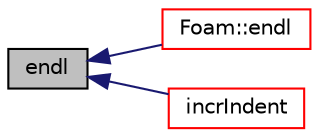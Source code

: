 digraph "endl"
{
  bgcolor="transparent";
  edge [fontname="Helvetica",fontsize="10",labelfontname="Helvetica",labelfontsize="10"];
  node [fontname="Helvetica",fontsize="10",shape=record];
  rankdir="LR";
  Node8124 [label="endl",height=0.2,width=0.4,color="black", fillcolor="grey75", style="filled", fontcolor="black"];
  Node8124 -> Node8125 [dir="back",color="midnightblue",fontsize="10",style="solid",fontname="Helvetica"];
  Node8125 [label="Foam::endl",height=0.2,width=0.4,color="red",URL="$a21851.html#a2db8fe02a0d3909e9351bb4275b23ce4",tooltip="Add newline and flush stream. "];
  Node8124 -> Node13310 [dir="back",color="midnightblue",fontsize="10",style="solid",fontname="Helvetica"];
  Node13310 [label="incrIndent",height=0.2,width=0.4,color="red",URL="$a27345.html#a79a5f541a96c769ad3b3bf66aff49115",tooltip="Incrememt the indent level. "];
}
